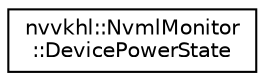 digraph "Graphical Class Hierarchy"
{
 // LATEX_PDF_SIZE
  edge [fontname="Helvetica",fontsize="10",labelfontname="Helvetica",labelfontsize="10"];
  node [fontname="Helvetica",fontsize="10",shape=record];
  rankdir="LR";
  Node0 [label="nvvkhl::NvmlMonitor\l::DevicePowerState",height=0.2,width=0.4,color="black", fillcolor="white", style="filled",URL="$structnvvkhl_1_1_nvml_monitor_1_1_device_power_state.html",tooltip=" "];
}
